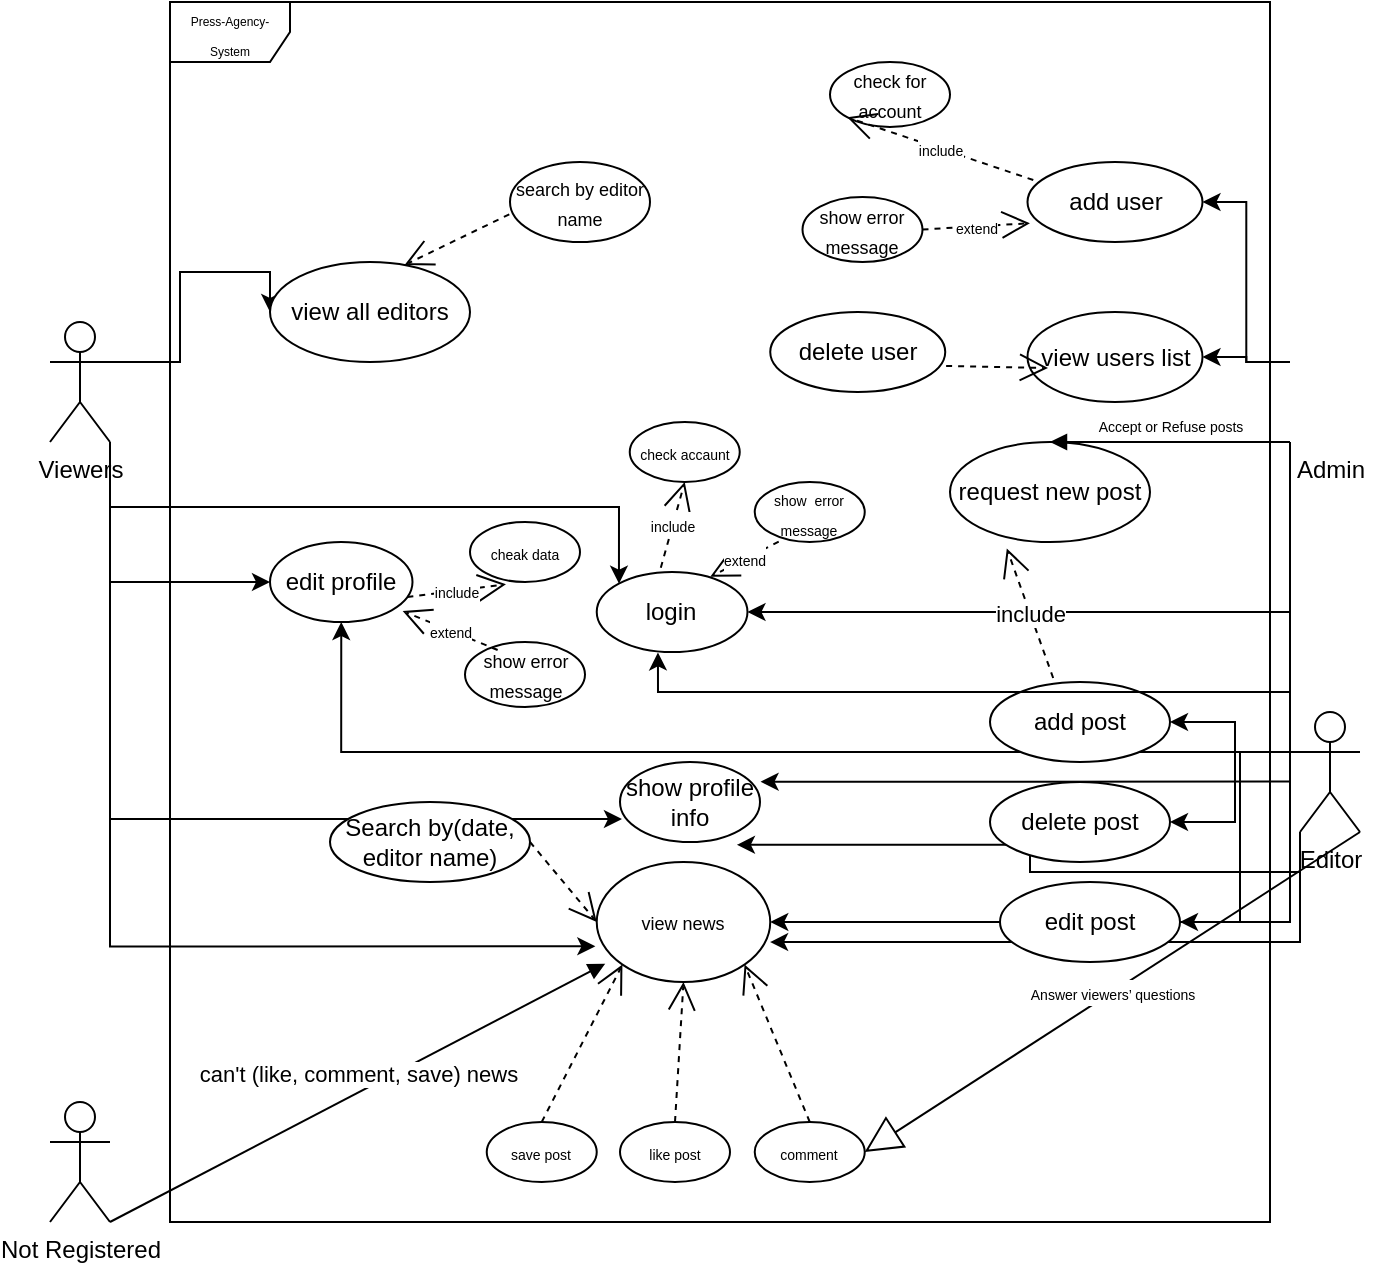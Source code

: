<mxfile version="22.1.2" type="device">
  <diagram name="Page-1" id="7XT3XKTKxal2Qqp5v0FH">
    <mxGraphModel dx="1050" dy="621" grid="1" gridSize="10" guides="1" tooltips="1" connect="1" arrows="1" fold="1" page="1" pageScale="1" pageWidth="850" pageHeight="1100" math="0" shadow="0">
      <root>
        <mxCell id="0" />
        <mxCell id="1" parent="0" />
        <mxCell id="c59BaYO8aNtHzQ45Rcc6-74" style="edgeStyle=orthogonalEdgeStyle;rounded=0;orthogonalLoop=1;jettySize=auto;html=1;exitX=0;exitY=0.333;exitDx=0;exitDy=0;exitPerimeter=0;entryX=1;entryY=0.5;entryDx=0;entryDy=0;" parent="1" source="c59BaYO8aNtHzQ45Rcc6-6" target="pS7hGgT0cdNlaM9hnxwt-1" edge="1">
          <mxGeometry relative="1" as="geometry">
            <mxPoint x="667.5" y="410" as="targetPoint" />
          </mxGeometry>
        </mxCell>
        <mxCell id="c59BaYO8aNtHzQ45Rcc6-115" style="edgeStyle=orthogonalEdgeStyle;rounded=0;orthogonalLoop=1;jettySize=auto;html=1;exitX=0;exitY=1;exitDx=0;exitDy=0;exitPerimeter=0;entryX=1;entryY=0.5;entryDx=0;entryDy=0;" parent="1" source="c59BaYO8aNtHzQ45Rcc6-6" target="c59BaYO8aNtHzQ45Rcc6-94" edge="1">
          <mxGeometry relative="1" as="geometry" />
        </mxCell>
        <mxCell id="c59BaYO8aNtHzQ45Rcc6-121" style="edgeStyle=orthogonalEdgeStyle;rounded=0;orthogonalLoop=1;jettySize=auto;html=1;exitX=0;exitY=1;exitDx=0;exitDy=0;exitPerimeter=0;entryX=1;entryY=0.5;entryDx=0;entryDy=0;" parent="1" source="c59BaYO8aNtHzQ45Rcc6-6" target="c59BaYO8aNtHzQ45Rcc6-99" edge="1">
          <mxGeometry relative="1" as="geometry" />
        </mxCell>
        <mxCell id="FYBIkS828fc85QLFNB7--7" style="edgeStyle=orthogonalEdgeStyle;rounded=0;orthogonalLoop=1;jettySize=auto;html=1;exitX=0;exitY=0.333;exitDx=0;exitDy=0;exitPerimeter=0;entryX=1;entryY=0.5;entryDx=0;entryDy=0;" parent="1" source="c59BaYO8aNtHzQ45Rcc6-6" target="pS7hGgT0cdNlaM9hnxwt-4" edge="1">
          <mxGeometry relative="1" as="geometry" />
        </mxCell>
        <mxCell id="c59BaYO8aNtHzQ45Rcc6-6" value="Admin" style="shape=umlActor;verticalLabelPosition=bottom;verticalAlign=top;html=1;outlineConnect=0;strokeColor=#FFFFFF;" parent="1" vertex="1">
          <mxGeometry x="730" y="350" width="40" height="60" as="geometry" />
        </mxCell>
        <mxCell id="c59BaYO8aNtHzQ45Rcc6-117" style="edgeStyle=orthogonalEdgeStyle;rounded=0;orthogonalLoop=1;jettySize=auto;html=1;exitX=0;exitY=1;exitDx=0;exitDy=0;exitPerimeter=0;entryX=0.835;entryY=1.035;entryDx=0;entryDy=0;entryPerimeter=0;" parent="1" source="c59BaYO8aNtHzQ45Rcc6-16" target="c59BaYO8aNtHzQ45Rcc6-75" edge="1">
          <mxGeometry relative="1" as="geometry" />
        </mxCell>
        <mxCell id="c59BaYO8aNtHzQ45Rcc6-120" style="edgeStyle=orthogonalEdgeStyle;rounded=0;orthogonalLoop=1;jettySize=auto;html=1;exitX=0;exitY=0.333;exitDx=0;exitDy=0;exitPerimeter=0;entryX=0.5;entryY=1;entryDx=0;entryDy=0;" parent="1" source="c59BaYO8aNtHzQ45Rcc6-16" target="c59BaYO8aNtHzQ45Rcc6-90" edge="1">
          <mxGeometry relative="1" as="geometry" />
        </mxCell>
        <mxCell id="FYBIkS828fc85QLFNB7--4" style="edgeStyle=orthogonalEdgeStyle;rounded=0;orthogonalLoop=1;jettySize=auto;html=1;exitX=0;exitY=0.333;exitDx=0;exitDy=0;exitPerimeter=0;entryX=1;entryY=0.5;entryDx=0;entryDy=0;" parent="1" source="c59BaYO8aNtHzQ45Rcc6-16" target="FYBIkS828fc85QLFNB7--1" edge="1">
          <mxGeometry relative="1" as="geometry" />
        </mxCell>
        <mxCell id="FYBIkS828fc85QLFNB7--5" style="edgeStyle=orthogonalEdgeStyle;rounded=0;orthogonalLoop=1;jettySize=auto;html=1;exitX=0;exitY=0.333;exitDx=0;exitDy=0;exitPerimeter=0;entryX=1;entryY=0.5;entryDx=0;entryDy=0;" parent="1" source="c59BaYO8aNtHzQ45Rcc6-16" target="FYBIkS828fc85QLFNB7--2" edge="1">
          <mxGeometry relative="1" as="geometry" />
        </mxCell>
        <mxCell id="FYBIkS828fc85QLFNB7--6" style="edgeStyle=orthogonalEdgeStyle;rounded=0;orthogonalLoop=1;jettySize=auto;html=1;exitX=0;exitY=0.333;exitDx=0;exitDy=0;exitPerimeter=0;entryX=1;entryY=0.5;entryDx=0;entryDy=0;" parent="1" source="c59BaYO8aNtHzQ45Rcc6-16" target="FYBIkS828fc85QLFNB7--3" edge="1">
          <mxGeometry relative="1" as="geometry" />
        </mxCell>
        <mxCell id="c59BaYO8aNtHzQ45Rcc6-16" value="Editor" style="shape=umlActor;verticalLabelPosition=bottom;verticalAlign=top;html=1;outlineConnect=0;" parent="1" vertex="1">
          <mxGeometry x="735" y="545" width="30" height="60" as="geometry" />
        </mxCell>
        <mxCell id="c59BaYO8aNtHzQ45Rcc6-134" style="edgeStyle=orthogonalEdgeStyle;rounded=0;orthogonalLoop=1;jettySize=auto;html=1;exitX=1;exitY=0.333;exitDx=0;exitDy=0;exitPerimeter=0;entryX=0;entryY=0.5;entryDx=0;entryDy=0;" parent="1" source="c59BaYO8aNtHzQ45Rcc6-19" target="c59BaYO8aNtHzQ45Rcc6-131" edge="1">
          <mxGeometry relative="1" as="geometry">
            <Array as="points">
              <mxPoint x="175" y="370" />
              <mxPoint x="175" y="325" />
            </Array>
          </mxGeometry>
        </mxCell>
        <mxCell id="c59BaYO8aNtHzQ45Rcc6-135" style="edgeStyle=orthogonalEdgeStyle;rounded=0;orthogonalLoop=1;jettySize=auto;html=1;exitX=1;exitY=1;exitDx=0;exitDy=0;exitPerimeter=0;entryX=0;entryY=0;entryDx=0;entryDy=0;" parent="1" source="c59BaYO8aNtHzQ45Rcc6-19" target="c59BaYO8aNtHzQ45Rcc6-99" edge="1">
          <mxGeometry relative="1" as="geometry" />
        </mxCell>
        <mxCell id="c59BaYO8aNtHzQ45Rcc6-136" style="edgeStyle=orthogonalEdgeStyle;rounded=0;orthogonalLoop=1;jettySize=auto;html=1;exitX=1;exitY=1;exitDx=0;exitDy=0;exitPerimeter=0;entryX=0;entryY=0.5;entryDx=0;entryDy=0;" parent="1" source="c59BaYO8aNtHzQ45Rcc6-19" target="c59BaYO8aNtHzQ45Rcc6-90" edge="1">
          <mxGeometry relative="1" as="geometry" />
        </mxCell>
        <mxCell id="c59BaYO8aNtHzQ45Rcc6-19" value="Viewers" style="shape=umlActor;verticalLabelPosition=bottom;verticalAlign=top;html=1;outlineConnect=0;" parent="1" vertex="1">
          <mxGeometry x="110" y="350" width="30" height="60" as="geometry" />
        </mxCell>
        <mxCell id="c59BaYO8aNtHzQ45Rcc6-23" value="Not Registered" style="shape=umlActor;verticalLabelPosition=bottom;verticalAlign=top;html=1;outlineConnect=0;" parent="1" vertex="1">
          <mxGeometry x="110" y="740" width="30" height="60" as="geometry" />
        </mxCell>
        <mxCell id="c59BaYO8aNtHzQ45Rcc6-52" value="" style="endArrow=open;endSize=12;dashed=1;html=1;rounded=0;entryX=1;entryY=1;entryDx=0;entryDy=0;exitX=0.5;exitY=0;exitDx=0;exitDy=0;" parent="1" source="c59BaYO8aNtHzQ45Rcc6-103" target="c59BaYO8aNtHzQ45Rcc6-94" edge="1">
          <mxGeometry width="160" relative="1" as="geometry">
            <mxPoint x="330" y="245" as="sourcePoint" />
            <mxPoint x="278.813" y="274.595" as="targetPoint" />
          </mxGeometry>
        </mxCell>
        <mxCell id="c59BaYO8aNtHzQ45Rcc6-54" value="" style="endArrow=open;endSize=12;dashed=1;html=1;rounded=0;entryX=0.5;entryY=1;entryDx=0;entryDy=0;exitX=0.5;exitY=0;exitDx=0;exitDy=0;" parent="1" source="c59BaYO8aNtHzQ45Rcc6-105" target="c59BaYO8aNtHzQ45Rcc6-94" edge="1">
          <mxGeometry x="-0.133" y="-6" width="160" relative="1" as="geometry">
            <mxPoint x="330" y="280" as="sourcePoint" />
            <mxPoint x="287.04" y="291.96" as="targetPoint" />
            <mxPoint as="offset" />
          </mxGeometry>
        </mxCell>
        <mxCell id="c59BaYO8aNtHzQ45Rcc6-55" value="&lt;font style=&quot;font-size: 7px;&quot;&gt;include&lt;/font&gt;" style="endArrow=open;endSize=12;dashed=1;html=1;rounded=0;entryX=0.5;entryY=1;entryDx=0;entryDy=0;exitX=0.425;exitY=-0.052;exitDx=0;exitDy=0;exitPerimeter=0;" parent="1" source="c59BaYO8aNtHzQ45Rcc6-99" target="c59BaYO8aNtHzQ45Rcc6-102" edge="1">
          <mxGeometry width="160" relative="1" as="geometry">
            <mxPoint x="434.1" y="320" as="sourcePoint" />
            <mxPoint x="438.49" y="267.76" as="targetPoint" />
          </mxGeometry>
        </mxCell>
        <mxCell id="c59BaYO8aNtHzQ45Rcc6-58" value="&lt;font style=&quot;font-size: 7px;&quot;&gt;extend&lt;/font&gt;" style="endArrow=open;endSize=12;dashed=1;html=1;rounded=0;entryX=0.753;entryY=0.06;entryDx=0;entryDy=0;exitX=0.218;exitY=0.994;exitDx=0;exitDy=0;exitPerimeter=0;entryPerimeter=0;" parent="1" source="c59BaYO8aNtHzQ45Rcc6-101" target="c59BaYO8aNtHzQ45Rcc6-99" edge="1">
          <mxGeometry x="-0.004" width="160" relative="1" as="geometry">
            <mxPoint x="486.7" y="306.65" as="sourcePoint" />
            <mxPoint x="460.98" y="332.45" as="targetPoint" />
            <mxPoint as="offset" />
          </mxGeometry>
        </mxCell>
        <mxCell id="c59BaYO8aNtHzQ45Rcc6-63" value="" style="endArrow=open;endSize=12;dashed=1;html=1;rounded=0;entryX=0;entryY=1;entryDx=0;entryDy=0;exitX=0.5;exitY=0;exitDx=0;exitDy=0;" parent="1" source="c59BaYO8aNtHzQ45Rcc6-104" target="c59BaYO8aNtHzQ45Rcc6-94" edge="1">
          <mxGeometry width="160" relative="1" as="geometry">
            <mxPoint x="290" y="335" as="sourcePoint" />
            <mxPoint x="256.64" y="301.35" as="targetPoint" />
          </mxGeometry>
        </mxCell>
        <mxCell id="c59BaYO8aNtHzQ45Rcc6-66" value="&lt;font style=&quot;font-size: 6px;&quot;&gt;Press-Agency-System&lt;/font&gt;" style="shape=umlFrame;whiteSpace=wrap;html=1;pointerEvents=0;" parent="1" vertex="1">
          <mxGeometry x="170" y="190" width="550" height="610" as="geometry" />
        </mxCell>
        <mxCell id="c59BaYO8aNtHzQ45Rcc6-75" value="show profile info" style="ellipse;whiteSpace=wrap;html=1;" parent="1" vertex="1">
          <mxGeometry x="395" y="570" width="70" height="40" as="geometry" />
        </mxCell>
        <mxCell id="c59BaYO8aNtHzQ45Rcc6-82" value="request new post" style="ellipse;whiteSpace=wrap;html=1;" parent="1" vertex="1">
          <mxGeometry x="560" y="410" width="100" height="50" as="geometry" />
        </mxCell>
        <mxCell id="c59BaYO8aNtHzQ45Rcc6-87" value="&lt;font style=&quot;font-size: 7px;&quot;&gt;Accept or Refuse posts&lt;/font&gt;" style="html=1;verticalAlign=bottom;endArrow=block;curved=0;rounded=0;exitX=0;exitY=1;exitDx=0;exitDy=0;exitPerimeter=0;entryX=0.5;entryY=0;entryDx=0;entryDy=0;align=center;" parent="1" source="c59BaYO8aNtHzQ45Rcc6-6" target="c59BaYO8aNtHzQ45Rcc6-82" edge="1">
          <mxGeometry width="80" relative="1" as="geometry">
            <mxPoint x="390" y="520" as="sourcePoint" />
            <mxPoint x="470" y="520" as="targetPoint" />
          </mxGeometry>
        </mxCell>
        <mxCell id="c59BaYO8aNtHzQ45Rcc6-90" value="edit profile" style="ellipse;whiteSpace=wrap;html=1;" parent="1" vertex="1">
          <mxGeometry x="220" y="460" width="71.25" height="40" as="geometry" />
        </mxCell>
        <mxCell id="c59BaYO8aNtHzQ45Rcc6-94" value="&lt;font style=&quot;font-size: 9px;&quot;&gt;view news&lt;/font&gt;" style="ellipse;whiteSpace=wrap;html=1;" parent="1" vertex="1">
          <mxGeometry x="383.37" y="620" width="86.75" height="60" as="geometry" />
        </mxCell>
        <mxCell id="c59BaYO8aNtHzQ45Rcc6-99" value="login" style="ellipse;whiteSpace=wrap;html=1;" parent="1" vertex="1">
          <mxGeometry x="383.37" y="475" width="75.37" height="40" as="geometry" />
        </mxCell>
        <mxCell id="c59BaYO8aNtHzQ45Rcc6-101" value="&lt;font style=&quot;font-size: 7px;&quot;&gt;show&amp;nbsp; error message&lt;/font&gt;" style="ellipse;whiteSpace=wrap;html=1;" parent="1" vertex="1">
          <mxGeometry x="462.37" y="430" width="55" height="30" as="geometry" />
        </mxCell>
        <mxCell id="c59BaYO8aNtHzQ45Rcc6-102" value="&lt;font style=&quot;font-size: 7px;&quot;&gt;check accaunt&lt;/font&gt;" style="ellipse;whiteSpace=wrap;html=1;" parent="1" vertex="1">
          <mxGeometry x="399.87" y="400" width="55" height="30" as="geometry" />
        </mxCell>
        <mxCell id="c59BaYO8aNtHzQ45Rcc6-103" value="&lt;span style=&quot;font-size: 7px;&quot;&gt;comment&lt;/span&gt;" style="ellipse;whiteSpace=wrap;html=1;" parent="1" vertex="1">
          <mxGeometry x="462.37" y="750" width="55" height="30" as="geometry" />
        </mxCell>
        <mxCell id="c59BaYO8aNtHzQ45Rcc6-104" value="&lt;font style=&quot;font-size: 7px;&quot;&gt;save post&lt;/font&gt;" style="ellipse;whiteSpace=wrap;html=1;" parent="1" vertex="1">
          <mxGeometry x="328.37" y="750" width="55" height="30" as="geometry" />
        </mxCell>
        <mxCell id="c59BaYO8aNtHzQ45Rcc6-105" value="&lt;font style=&quot;font-size: 7px;&quot;&gt;like post&lt;/font&gt;" style="ellipse;whiteSpace=wrap;html=1;" parent="1" vertex="1">
          <mxGeometry x="395" y="750" width="55" height="30" as="geometry" />
        </mxCell>
        <mxCell id="c59BaYO8aNtHzQ45Rcc6-111" value="can&#39;t (like, comment, save) news" style="html=1;verticalAlign=bottom;endArrow=block;curved=0;rounded=0;entryX=0.049;entryY=0.847;entryDx=0;entryDy=0;entryPerimeter=0;exitX=1;exitY=1;exitDx=0;exitDy=0;exitPerimeter=0;" parent="1" source="c59BaYO8aNtHzQ45Rcc6-23" target="c59BaYO8aNtHzQ45Rcc6-94" edge="1">
          <mxGeometry width="80" relative="1" as="geometry">
            <mxPoint x="230" y="630" as="sourcePoint" />
            <mxPoint x="320" y="630" as="targetPoint" />
          </mxGeometry>
        </mxCell>
        <mxCell id="c59BaYO8aNtHzQ45Rcc6-114" style="edgeStyle=orthogonalEdgeStyle;rounded=0;orthogonalLoop=1;jettySize=auto;html=1;exitX=0;exitY=1;exitDx=0;exitDy=0;exitPerimeter=0;entryX=0.999;entryY=0.667;entryDx=0;entryDy=0;entryPerimeter=0;" parent="1" source="c59BaYO8aNtHzQ45Rcc6-16" target="c59BaYO8aNtHzQ45Rcc6-94" edge="1">
          <mxGeometry relative="1" as="geometry" />
        </mxCell>
        <mxCell id="c59BaYO8aNtHzQ45Rcc6-116" style="edgeStyle=orthogonalEdgeStyle;rounded=0;orthogonalLoop=1;jettySize=auto;html=1;exitX=1;exitY=1;exitDx=0;exitDy=0;exitPerimeter=0;entryX=-0.008;entryY=0.703;entryDx=0;entryDy=0;entryPerimeter=0;" parent="1" source="c59BaYO8aNtHzQ45Rcc6-19" target="c59BaYO8aNtHzQ45Rcc6-94" edge="1">
          <mxGeometry relative="1" as="geometry" />
        </mxCell>
        <mxCell id="c59BaYO8aNtHzQ45Rcc6-118" style="edgeStyle=orthogonalEdgeStyle;rounded=0;orthogonalLoop=1;jettySize=auto;html=1;exitX=0;exitY=1;exitDx=0;exitDy=0;exitPerimeter=0;entryX=1.004;entryY=0.246;entryDx=0;entryDy=0;entryPerimeter=0;" parent="1" source="c59BaYO8aNtHzQ45Rcc6-6" target="c59BaYO8aNtHzQ45Rcc6-75" edge="1">
          <mxGeometry relative="1" as="geometry" />
        </mxCell>
        <mxCell id="c59BaYO8aNtHzQ45Rcc6-119" style="edgeStyle=orthogonalEdgeStyle;rounded=0;orthogonalLoop=1;jettySize=auto;html=1;exitX=1;exitY=1;exitDx=0;exitDy=0;exitPerimeter=0;entryX=0.014;entryY=0.713;entryDx=0;entryDy=0;entryPerimeter=0;" parent="1" source="c59BaYO8aNtHzQ45Rcc6-19" target="c59BaYO8aNtHzQ45Rcc6-75" edge="1">
          <mxGeometry relative="1" as="geometry" />
        </mxCell>
        <mxCell id="c59BaYO8aNtHzQ45Rcc6-127" value="&lt;font style=&quot;font-size: 7px;&quot;&gt;Answer viewers’ questions&lt;/font&gt;" style="endArrow=block;endSize=16;endFill=0;html=1;rounded=0;exitX=1;exitY=1;exitDx=0;exitDy=0;exitPerimeter=0;entryX=1;entryY=0.5;entryDx=0;entryDy=0;" parent="1" source="c59BaYO8aNtHzQ45Rcc6-16" target="c59BaYO8aNtHzQ45Rcc6-103" edge="1">
          <mxGeometry width="160" relative="1" as="geometry">
            <mxPoint x="500" y="600" as="sourcePoint" />
            <mxPoint x="660" y="600" as="targetPoint" />
          </mxGeometry>
        </mxCell>
        <mxCell id="c59BaYO8aNtHzQ45Rcc6-131" value="view all editors" style="ellipse;whiteSpace=wrap;html=1;" parent="1" vertex="1">
          <mxGeometry x="220" y="320" width="100" height="50" as="geometry" />
        </mxCell>
        <mxCell id="c59BaYO8aNtHzQ45Rcc6-132" value="&lt;font style=&quot;font-size: 9px;&quot;&gt;search by editor name&lt;/font&gt;" style="ellipse;whiteSpace=wrap;html=1;" parent="1" vertex="1">
          <mxGeometry x="340" y="270" width="70" height="40" as="geometry" />
        </mxCell>
        <mxCell id="c59BaYO8aNtHzQ45Rcc6-133" value="" style="endArrow=open;endSize=12;dashed=1;html=1;rounded=0;exitX=-0.005;exitY=0.654;exitDx=0;exitDy=0;exitPerimeter=0;entryX=0.673;entryY=0.03;entryDx=0;entryDy=0;entryPerimeter=0;" parent="1" source="c59BaYO8aNtHzQ45Rcc6-132" target="c59BaYO8aNtHzQ45Rcc6-131" edge="1">
          <mxGeometry width="160" relative="1" as="geometry">
            <mxPoint x="470" y="360" as="sourcePoint" />
            <mxPoint x="630" y="360" as="targetPoint" />
          </mxGeometry>
        </mxCell>
        <mxCell id="c59BaYO8aNtHzQ45Rcc6-137" value="&lt;font style=&quot;font-size: 7px;&quot;&gt;cheak data&lt;/font&gt;" style="ellipse;whiteSpace=wrap;html=1;" parent="1" vertex="1">
          <mxGeometry x="320" y="450" width="55" height="30" as="geometry" />
        </mxCell>
        <mxCell id="c59BaYO8aNtHzQ45Rcc6-138" value="&lt;font style=&quot;font-size: 7px;&quot;&gt;include&lt;/font&gt;" style="endArrow=open;endSize=12;dashed=1;html=1;rounded=0;exitX=0.964;exitY=0.687;exitDx=0;exitDy=0;exitPerimeter=0;entryX=0.327;entryY=1.039;entryDx=0;entryDy=0;entryPerimeter=0;" parent="1" source="c59BaYO8aNtHzQ45Rcc6-90" target="c59BaYO8aNtHzQ45Rcc6-137" edge="1">
          <mxGeometry width="160" relative="1" as="geometry">
            <mxPoint x="470" y="530" as="sourcePoint" />
            <mxPoint x="630" y="530" as="targetPoint" />
          </mxGeometry>
        </mxCell>
        <mxCell id="c59BaYO8aNtHzQ45Rcc6-140" value="&lt;font style=&quot;font-size: 9px;&quot;&gt;check for account&lt;/font&gt;" style="ellipse;whiteSpace=wrap;html=1;" parent="1" vertex="1">
          <mxGeometry x="500" y="220" width="60" height="32.5" as="geometry" />
        </mxCell>
        <mxCell id="c59BaYO8aNtHzQ45Rcc6-151" value="&lt;font style=&quot;font-size: 7px;&quot;&gt;include&lt;/font&gt;" style="endArrow=open;endSize=12;dashed=1;html=1;rounded=0;exitX=0.033;exitY=0.225;exitDx=0;exitDy=0;entryX=0;entryY=1;entryDx=0;entryDy=0;exitPerimeter=0;" parent="1" source="pS7hGgT0cdNlaM9hnxwt-4" target="c59BaYO8aNtHzQ45Rcc6-140" edge="1">
          <mxGeometry width="160" relative="1" as="geometry">
            <mxPoint x="296.032" y="388.16" as="sourcePoint" />
            <mxPoint x="558" y="417.5" as="targetPoint" />
          </mxGeometry>
        </mxCell>
        <mxCell id="pS7hGgT0cdNlaM9hnxwt-1" value="view users list" style="ellipse;whiteSpace=wrap;html=1;" parent="1" vertex="1">
          <mxGeometry x="598.75" y="345" width="87.5" height="45" as="geometry" />
        </mxCell>
        <mxCell id="pS7hGgT0cdNlaM9hnxwt-2" value="delete user" style="ellipse;whiteSpace=wrap;html=1;" parent="1" vertex="1">
          <mxGeometry x="470.12" y="345" width="87.5" height="40" as="geometry" />
        </mxCell>
        <mxCell id="pS7hGgT0cdNlaM9hnxwt-4" value="add user" style="ellipse;whiteSpace=wrap;html=1;" parent="1" vertex="1">
          <mxGeometry x="598.75" y="270" width="87.5" height="40" as="geometry" />
        </mxCell>
        <mxCell id="pS7hGgT0cdNlaM9hnxwt-10" value="" style="endArrow=open;endSize=12;dashed=1;html=1;rounded=0;exitX=1.005;exitY=0.675;exitDx=0;exitDy=0;entryX=0;entryY=0.5;entryDx=0;entryDy=0;exitPerimeter=0;" parent="1" source="pS7hGgT0cdNlaM9hnxwt-2" edge="1">
          <mxGeometry width="160" relative="1" as="geometry">
            <mxPoint x="600" y="310" as="sourcePoint" />
            <mxPoint x="609" y="373" as="targetPoint" />
          </mxGeometry>
        </mxCell>
        <mxCell id="FYBIkS828fc85QLFNB7--1" value="add post" style="ellipse;whiteSpace=wrap;html=1;" parent="1" vertex="1">
          <mxGeometry x="580" y="530" width="90" height="40" as="geometry" />
        </mxCell>
        <mxCell id="FYBIkS828fc85QLFNB7--2" value="delete post" style="ellipse;whiteSpace=wrap;html=1;" parent="1" vertex="1">
          <mxGeometry x="580" y="580" width="90" height="40" as="geometry" />
        </mxCell>
        <mxCell id="FYBIkS828fc85QLFNB7--3" value="edit post" style="ellipse;whiteSpace=wrap;html=1;" parent="1" vertex="1">
          <mxGeometry x="585" y="630" width="90" height="40" as="geometry" />
        </mxCell>
        <mxCell id="FYBIkS828fc85QLFNB7--8" value="Search by(date, editor name)" style="ellipse;whiteSpace=wrap;html=1;" parent="1" vertex="1">
          <mxGeometry x="250" y="590" width="100" height="40" as="geometry" />
        </mxCell>
        <mxCell id="FYBIkS828fc85QLFNB7--9" value="" style="endArrow=open;endSize=12;dashed=1;html=1;rounded=0;exitX=1;exitY=0.5;exitDx=0;exitDy=0;entryX=0;entryY=0.5;entryDx=0;entryDy=0;" parent="1" source="FYBIkS828fc85QLFNB7--8" target="c59BaYO8aNtHzQ45Rcc6-94" edge="1">
          <mxGeometry width="160" relative="1" as="geometry">
            <mxPoint x="350" y="520" as="sourcePoint" />
            <mxPoint x="510" y="520" as="targetPoint" />
          </mxGeometry>
        </mxCell>
        <mxCell id="FYBIkS828fc85QLFNB7--11" style="edgeStyle=orthogonalEdgeStyle;rounded=0;orthogonalLoop=1;jettySize=auto;html=1;exitX=0;exitY=1;exitDx=0;exitDy=0;exitPerimeter=0;entryX=0.406;entryY=1.005;entryDx=0;entryDy=0;entryPerimeter=0;" parent="1" source="c59BaYO8aNtHzQ45Rcc6-6" target="c59BaYO8aNtHzQ45Rcc6-99" edge="1">
          <mxGeometry relative="1" as="geometry" />
        </mxCell>
        <mxCell id="FYBIkS828fc85QLFNB7--17" value="include" style="endArrow=open;endSize=12;dashed=1;html=1;rounded=0;entryX=0.284;entryY=1.064;entryDx=0;entryDy=0;entryPerimeter=0;exitX=0.351;exitY=-0.05;exitDx=0;exitDy=0;exitPerimeter=0;" parent="1" source="FYBIkS828fc85QLFNB7--1" target="c59BaYO8aNtHzQ45Rcc6-82" edge="1">
          <mxGeometry width="160" relative="1" as="geometry">
            <mxPoint x="350" y="520" as="sourcePoint" />
            <mxPoint x="510" y="520" as="targetPoint" />
          </mxGeometry>
        </mxCell>
        <mxCell id="C5kkT8Hv-BcpO1jI0iKl-1" value="&lt;font style=&quot;font-size: 9px;&quot;&gt;show error message&lt;/font&gt;" style="ellipse;whiteSpace=wrap;html=1;" parent="1" vertex="1">
          <mxGeometry x="486.25" y="287.5" width="60" height="32.5" as="geometry" />
        </mxCell>
        <mxCell id="C5kkT8Hv-BcpO1jI0iKl-3" value="&lt;font style=&quot;font-size: 7px;&quot;&gt;extend&lt;/font&gt;" style="endArrow=open;endSize=12;dashed=1;html=1;rounded=0;exitX=1;exitY=0.5;exitDx=0;exitDy=0;entryX=0.014;entryY=0.765;entryDx=0;entryDy=0;entryPerimeter=0;" parent="1" source="C5kkT8Hv-BcpO1jI0iKl-1" target="pS7hGgT0cdNlaM9hnxwt-4" edge="1">
          <mxGeometry width="160" relative="1" as="geometry">
            <mxPoint x="612" y="289" as="sourcePoint" />
            <mxPoint x="519" y="258" as="targetPoint" />
          </mxGeometry>
        </mxCell>
        <mxCell id="C5kkT8Hv-BcpO1jI0iKl-4" value="&lt;font style=&quot;font-size: 9px;&quot;&gt;show error message&lt;/font&gt;" style="ellipse;whiteSpace=wrap;html=1;" parent="1" vertex="1">
          <mxGeometry x="317.5" y="510" width="60" height="32.5" as="geometry" />
        </mxCell>
        <mxCell id="C5kkT8Hv-BcpO1jI0iKl-5" value="&lt;font style=&quot;font-size: 7px;&quot;&gt;extend&lt;/font&gt;" style="endArrow=open;endSize=12;dashed=1;html=1;rounded=0;exitX=0.272;exitY=0.123;exitDx=0;exitDy=0;entryX=0.931;entryY=0.863;entryDx=0;entryDy=0;entryPerimeter=0;exitPerimeter=0;" parent="1" source="C5kkT8Hv-BcpO1jI0iKl-4" target="c59BaYO8aNtHzQ45Rcc6-90" edge="1">
          <mxGeometry width="160" relative="1" as="geometry">
            <mxPoint x="556" y="314" as="sourcePoint" />
            <mxPoint x="610" y="311" as="targetPoint" />
          </mxGeometry>
        </mxCell>
      </root>
    </mxGraphModel>
  </diagram>
</mxfile>
